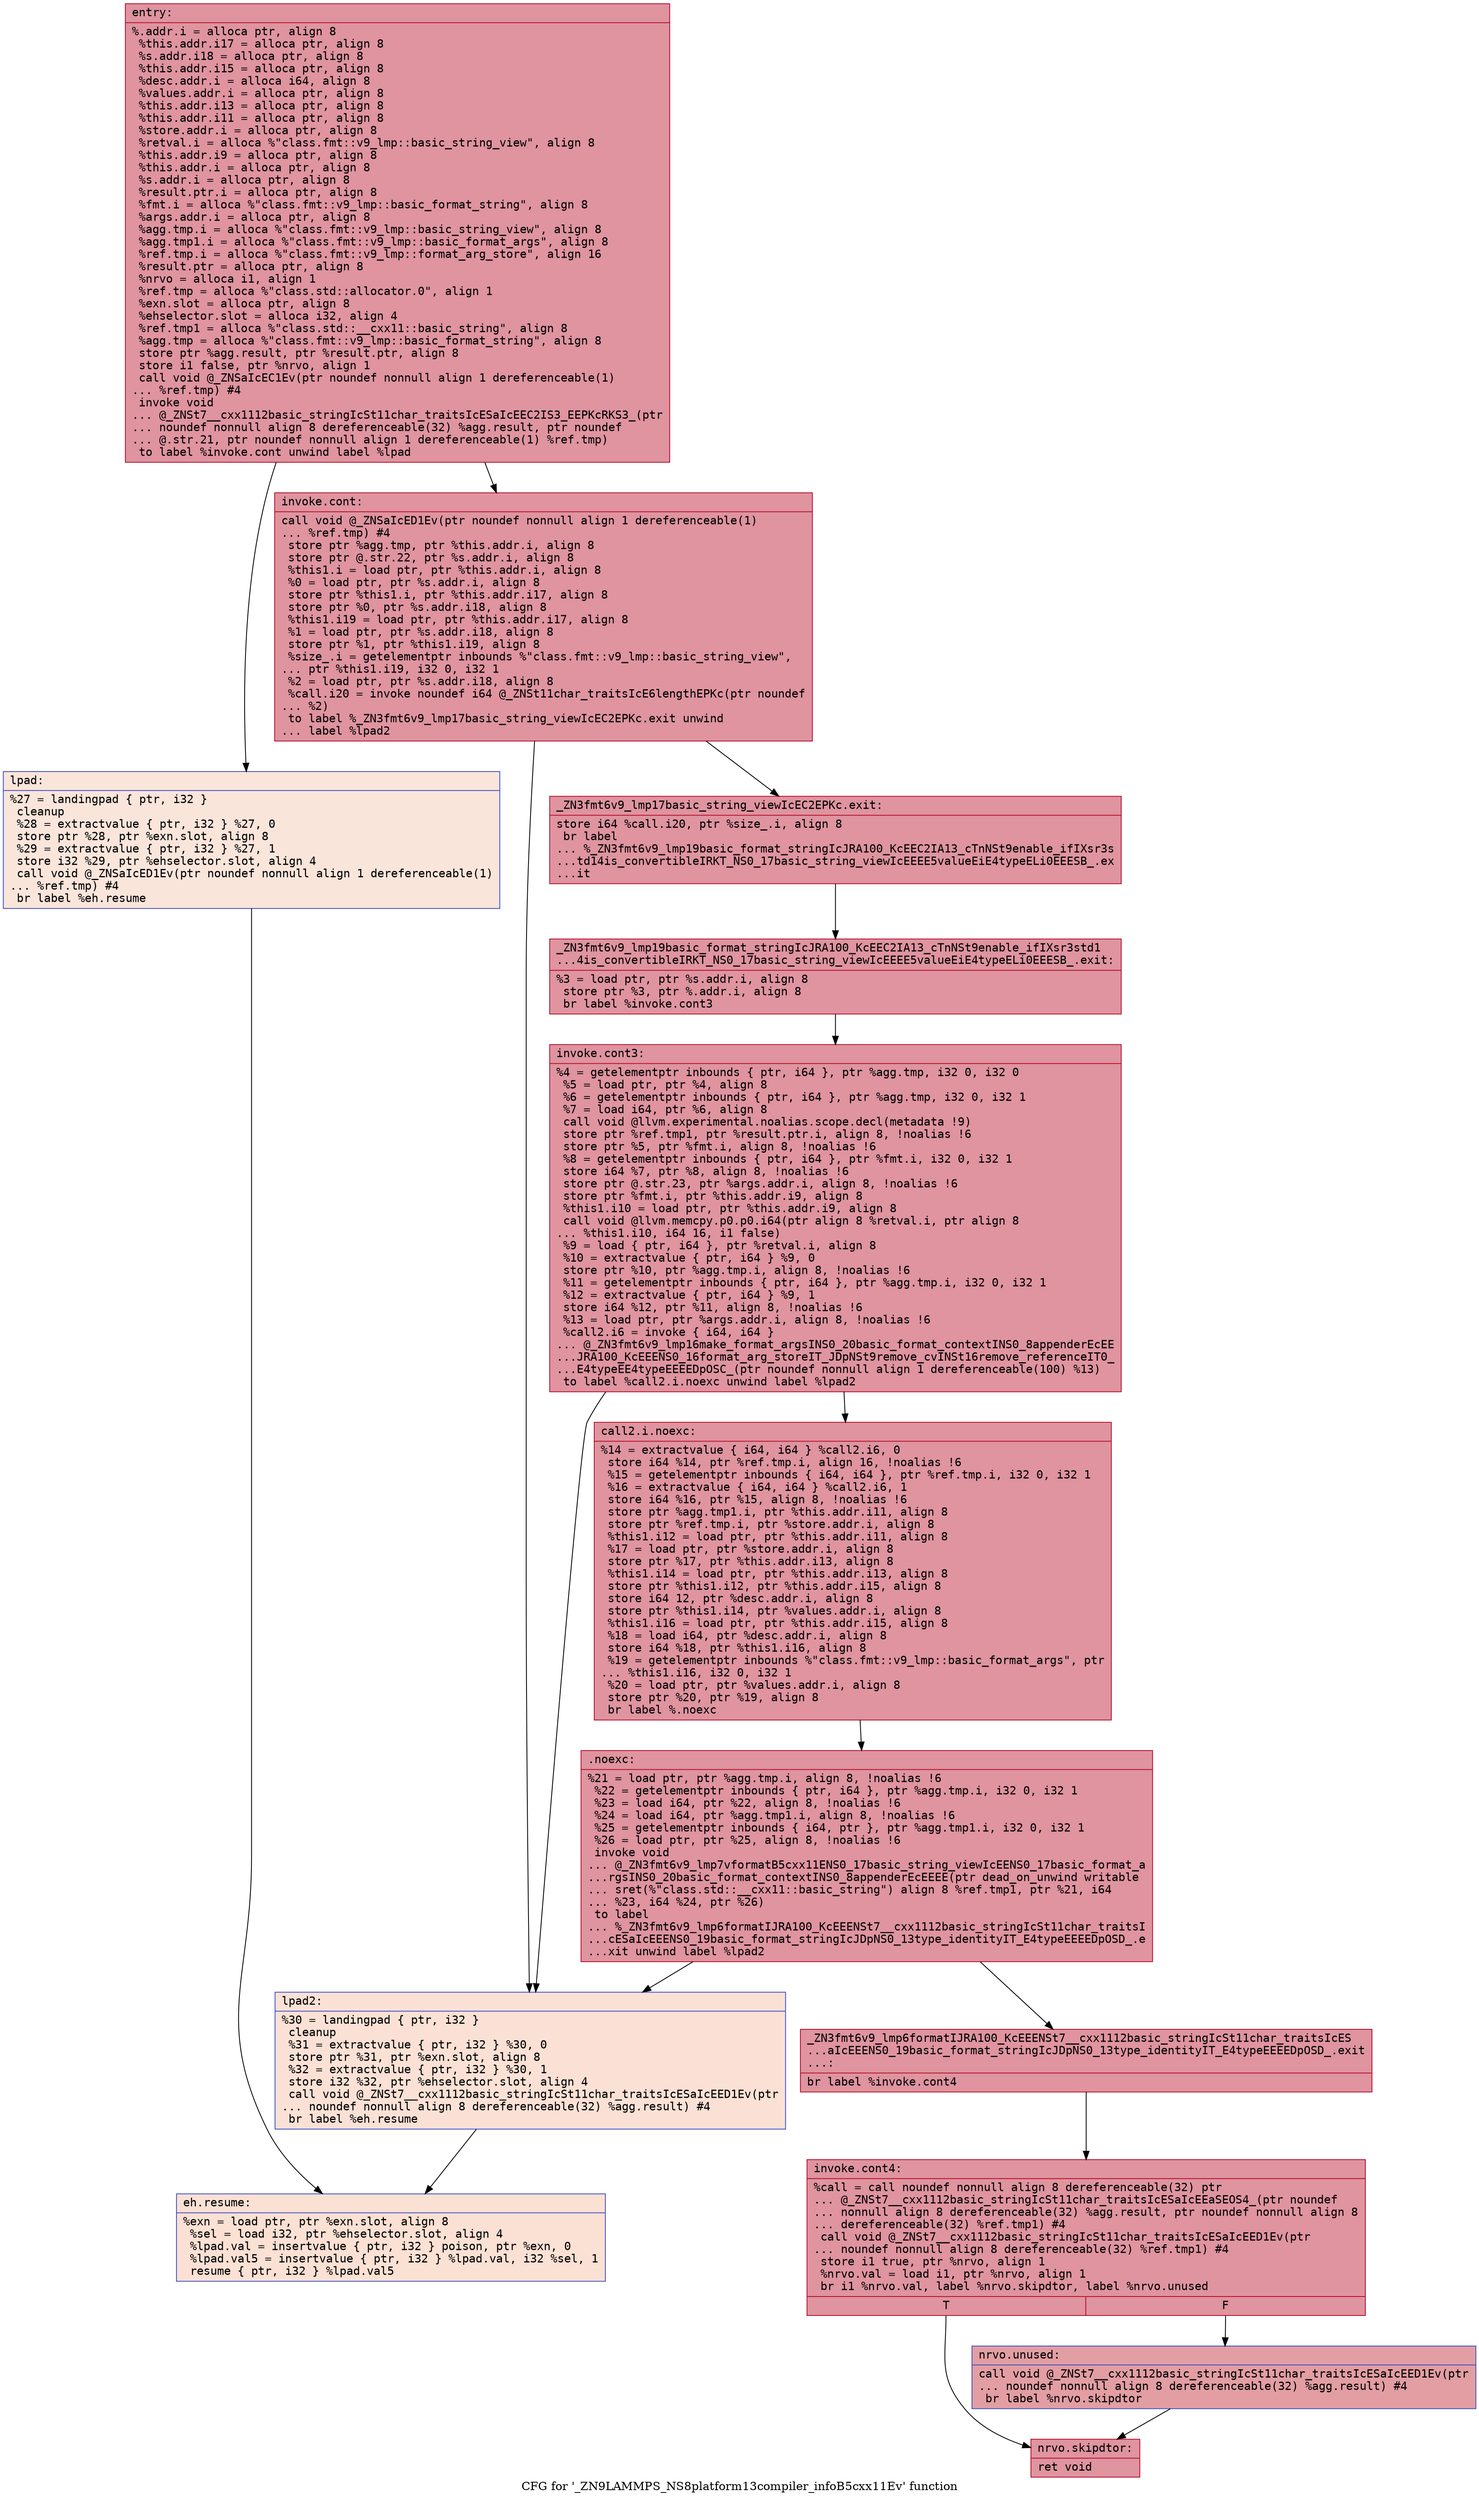digraph "CFG for '_ZN9LAMMPS_NS8platform13compiler_infoB5cxx11Ev' function" {
	label="CFG for '_ZN9LAMMPS_NS8platform13compiler_infoB5cxx11Ev' function";

	Node0x5651cd7a2b90 [shape=record,color="#b70d28ff", style=filled, fillcolor="#b70d2870" fontname="Courier",label="{entry:\l|  %.addr.i = alloca ptr, align 8\l  %this.addr.i17 = alloca ptr, align 8\l  %s.addr.i18 = alloca ptr, align 8\l  %this.addr.i15 = alloca ptr, align 8\l  %desc.addr.i = alloca i64, align 8\l  %values.addr.i = alloca ptr, align 8\l  %this.addr.i13 = alloca ptr, align 8\l  %this.addr.i11 = alloca ptr, align 8\l  %store.addr.i = alloca ptr, align 8\l  %retval.i = alloca %\"class.fmt::v9_lmp::basic_string_view\", align 8\l  %this.addr.i9 = alloca ptr, align 8\l  %this.addr.i = alloca ptr, align 8\l  %s.addr.i = alloca ptr, align 8\l  %result.ptr.i = alloca ptr, align 8\l  %fmt.i = alloca %\"class.fmt::v9_lmp::basic_format_string\", align 8\l  %args.addr.i = alloca ptr, align 8\l  %agg.tmp.i = alloca %\"class.fmt::v9_lmp::basic_string_view\", align 8\l  %agg.tmp1.i = alloca %\"class.fmt::v9_lmp::basic_format_args\", align 8\l  %ref.tmp.i = alloca %\"class.fmt::v9_lmp::format_arg_store\", align 16\l  %result.ptr = alloca ptr, align 8\l  %nrvo = alloca i1, align 1\l  %ref.tmp = alloca %\"class.std::allocator.0\", align 1\l  %exn.slot = alloca ptr, align 8\l  %ehselector.slot = alloca i32, align 4\l  %ref.tmp1 = alloca %\"class.std::__cxx11::basic_string\", align 8\l  %agg.tmp = alloca %\"class.fmt::v9_lmp::basic_format_string\", align 8\l  store ptr %agg.result, ptr %result.ptr, align 8\l  store i1 false, ptr %nrvo, align 1\l  call void @_ZNSaIcEC1Ev(ptr noundef nonnull align 1 dereferenceable(1)\l... %ref.tmp) #4\l  invoke void\l... @_ZNSt7__cxx1112basic_stringIcSt11char_traitsIcESaIcEEC2IS3_EEPKcRKS3_(ptr\l... noundef nonnull align 8 dereferenceable(32) %agg.result, ptr noundef\l... @.str.21, ptr noundef nonnull align 1 dereferenceable(1) %ref.tmp)\l          to label %invoke.cont unwind label %lpad\l}"];
	Node0x5651cd7a2b90 -> Node0x5651cd7a4330[tooltip="entry -> invoke.cont\nProbability 100.00%" ];
	Node0x5651cd7a2b90 -> Node0x5651cd7a43b0[tooltip="entry -> lpad\nProbability 0.00%" ];
	Node0x5651cd7a4330 [shape=record,color="#b70d28ff", style=filled, fillcolor="#b70d2870" fontname="Courier",label="{invoke.cont:\l|  call void @_ZNSaIcED1Ev(ptr noundef nonnull align 1 dereferenceable(1)\l... %ref.tmp) #4\l  store ptr %agg.tmp, ptr %this.addr.i, align 8\l  store ptr @.str.22, ptr %s.addr.i, align 8\l  %this1.i = load ptr, ptr %this.addr.i, align 8\l  %0 = load ptr, ptr %s.addr.i, align 8\l  store ptr %this1.i, ptr %this.addr.i17, align 8\l  store ptr %0, ptr %s.addr.i18, align 8\l  %this1.i19 = load ptr, ptr %this.addr.i17, align 8\l  %1 = load ptr, ptr %s.addr.i18, align 8\l  store ptr %1, ptr %this1.i19, align 8\l  %size_.i = getelementptr inbounds %\"class.fmt::v9_lmp::basic_string_view\",\l... ptr %this1.i19, i32 0, i32 1\l  %2 = load ptr, ptr %s.addr.i18, align 8\l  %call.i20 = invoke noundef i64 @_ZNSt11char_traitsIcE6lengthEPKc(ptr noundef\l... %2)\l          to label %_ZN3fmt6v9_lmp17basic_string_viewIcEC2EPKc.exit unwind\l... label %lpad2\l}"];
	Node0x5651cd7a4330 -> Node0x5651cd7a4d30[tooltip="invoke.cont -> _ZN3fmt6v9_lmp17basic_string_viewIcEC2EPKc.exit\nProbability 100.00%" ];
	Node0x5651cd7a4330 -> Node0x5651cd7a4e10[tooltip="invoke.cont -> lpad2\nProbability 0.00%" ];
	Node0x5651cd7a4d30 [shape=record,color="#b70d28ff", style=filled, fillcolor="#b70d2870" fontname="Courier",label="{_ZN3fmt6v9_lmp17basic_string_viewIcEC2EPKc.exit:\l|  store i64 %call.i20, ptr %size_.i, align 8\l  br label\l... %_ZN3fmt6v9_lmp19basic_format_stringIcJRA100_KcEEC2IA13_cTnNSt9enable_ifIXsr3s\l...td14is_convertibleIRKT_NS0_17basic_string_viewIcEEEE5valueEiE4typeELi0EEESB_.ex\l...it\l}"];
	Node0x5651cd7a4d30 -> Node0x5651cd7a50b0[tooltip="_ZN3fmt6v9_lmp17basic_string_viewIcEC2EPKc.exit -> _ZN3fmt6v9_lmp19basic_format_stringIcJRA100_KcEEC2IA13_cTnNSt9enable_ifIXsr3std14is_convertibleIRKT_NS0_17basic_string_viewIcEEEE5valueEiE4typeELi0EEESB_.exit\nProbability 100.00%" ];
	Node0x5651cd7a50b0 [shape=record,color="#b70d28ff", style=filled, fillcolor="#b70d2870" fontname="Courier",label="{_ZN3fmt6v9_lmp19basic_format_stringIcJRA100_KcEEC2IA13_cTnNSt9enable_ifIXsr3std1\l...4is_convertibleIRKT_NS0_17basic_string_viewIcEEEE5valueEiE4typeELi0EEESB_.exit:\l|  %3 = load ptr, ptr %s.addr.i, align 8\l  store ptr %3, ptr %.addr.i, align 8\l  br label %invoke.cont3\l}"];
	Node0x5651cd7a50b0 -> Node0x5651cd7a54b0[tooltip="_ZN3fmt6v9_lmp19basic_format_stringIcJRA100_KcEEC2IA13_cTnNSt9enable_ifIXsr3std14is_convertibleIRKT_NS0_17basic_string_viewIcEEEE5valueEiE4typeELi0EEESB_.exit -> invoke.cont3\nProbability 100.00%" ];
	Node0x5651cd7a54b0 [shape=record,color="#b70d28ff", style=filled, fillcolor="#b70d2870" fontname="Courier",label="{invoke.cont3:\l|  %4 = getelementptr inbounds \{ ptr, i64 \}, ptr %agg.tmp, i32 0, i32 0\l  %5 = load ptr, ptr %4, align 8\l  %6 = getelementptr inbounds \{ ptr, i64 \}, ptr %agg.tmp, i32 0, i32 1\l  %7 = load i64, ptr %6, align 8\l  call void @llvm.experimental.noalias.scope.decl(metadata !9)\l  store ptr %ref.tmp1, ptr %result.ptr.i, align 8, !noalias !6\l  store ptr %5, ptr %fmt.i, align 8, !noalias !6\l  %8 = getelementptr inbounds \{ ptr, i64 \}, ptr %fmt.i, i32 0, i32 1\l  store i64 %7, ptr %8, align 8, !noalias !6\l  store ptr @.str.23, ptr %args.addr.i, align 8, !noalias !6\l  store ptr %fmt.i, ptr %this.addr.i9, align 8\l  %this1.i10 = load ptr, ptr %this.addr.i9, align 8\l  call void @llvm.memcpy.p0.p0.i64(ptr align 8 %retval.i, ptr align 8\l... %this1.i10, i64 16, i1 false)\l  %9 = load \{ ptr, i64 \}, ptr %retval.i, align 8\l  %10 = extractvalue \{ ptr, i64 \} %9, 0\l  store ptr %10, ptr %agg.tmp.i, align 8, !noalias !6\l  %11 = getelementptr inbounds \{ ptr, i64 \}, ptr %agg.tmp.i, i32 0, i32 1\l  %12 = extractvalue \{ ptr, i64 \} %9, 1\l  store i64 %12, ptr %11, align 8, !noalias !6\l  %13 = load ptr, ptr %args.addr.i, align 8, !noalias !6\l  %call2.i6 = invoke \{ i64, i64 \}\l... @_ZN3fmt6v9_lmp16make_format_argsINS0_20basic_format_contextINS0_8appenderEcEE\l...JRA100_KcEEENS0_16format_arg_storeIT_JDpNSt9remove_cvINSt16remove_referenceIT0_\l...E4typeEE4typeEEEEDpOSC_(ptr noundef nonnull align 1 dereferenceable(100) %13)\l          to label %call2.i.noexc unwind label %lpad2\l}"];
	Node0x5651cd7a54b0 -> Node0x5651cd78a330[tooltip="invoke.cont3 -> call2.i.noexc\nProbability 100.00%" ];
	Node0x5651cd7a54b0 -> Node0x5651cd7a4e10[tooltip="invoke.cont3 -> lpad2\nProbability 0.00%" ];
	Node0x5651cd78a330 [shape=record,color="#b70d28ff", style=filled, fillcolor="#b70d2870" fontname="Courier",label="{call2.i.noexc:\l|  %14 = extractvalue \{ i64, i64 \} %call2.i6, 0\l  store i64 %14, ptr %ref.tmp.i, align 16, !noalias !6\l  %15 = getelementptr inbounds \{ i64, i64 \}, ptr %ref.tmp.i, i32 0, i32 1\l  %16 = extractvalue \{ i64, i64 \} %call2.i6, 1\l  store i64 %16, ptr %15, align 8, !noalias !6\l  store ptr %agg.tmp1.i, ptr %this.addr.i11, align 8\l  store ptr %ref.tmp.i, ptr %store.addr.i, align 8\l  %this1.i12 = load ptr, ptr %this.addr.i11, align 8\l  %17 = load ptr, ptr %store.addr.i, align 8\l  store ptr %17, ptr %this.addr.i13, align 8\l  %this1.i14 = load ptr, ptr %this.addr.i13, align 8\l  store ptr %this1.i12, ptr %this.addr.i15, align 8\l  store i64 12, ptr %desc.addr.i, align 8\l  store ptr %this1.i14, ptr %values.addr.i, align 8\l  %this1.i16 = load ptr, ptr %this.addr.i15, align 8\l  %18 = load i64, ptr %desc.addr.i, align 8\l  store i64 %18, ptr %this1.i16, align 8\l  %19 = getelementptr inbounds %\"class.fmt::v9_lmp::basic_format_args\", ptr\l... %this1.i16, i32 0, i32 1\l  %20 = load ptr, ptr %values.addr.i, align 8\l  store ptr %20, ptr %19, align 8\l  br label %.noexc\l}"];
	Node0x5651cd78a330 -> Node0x5651cd77b550[tooltip="call2.i.noexc -> .noexc\nProbability 100.00%" ];
	Node0x5651cd77b550 [shape=record,color="#b70d28ff", style=filled, fillcolor="#b70d2870" fontname="Courier",label="{.noexc:\l|  %21 = load ptr, ptr %agg.tmp.i, align 8, !noalias !6\l  %22 = getelementptr inbounds \{ ptr, i64 \}, ptr %agg.tmp.i, i32 0, i32 1\l  %23 = load i64, ptr %22, align 8, !noalias !6\l  %24 = load i64, ptr %agg.tmp1.i, align 8, !noalias !6\l  %25 = getelementptr inbounds \{ i64, ptr \}, ptr %agg.tmp1.i, i32 0, i32 1\l  %26 = load ptr, ptr %25, align 8, !noalias !6\l  invoke void\l... @_ZN3fmt6v9_lmp7vformatB5cxx11ENS0_17basic_string_viewIcEENS0_17basic_format_a\l...rgsINS0_20basic_format_contextINS0_8appenderEcEEEE(ptr dead_on_unwind writable\l... sret(%\"class.std::__cxx11::basic_string\") align 8 %ref.tmp1, ptr %21, i64\l... %23, i64 %24, ptr %26)\l          to label\l... %_ZN3fmt6v9_lmp6formatIJRA100_KcEEENSt7__cxx1112basic_stringIcSt11char_traitsI\l...cESaIcEEENS0_19basic_format_stringIcJDpNS0_13type_identityIT_E4typeEEEEDpOSD_.e\l...xit unwind label %lpad2\l}"];
	Node0x5651cd77b550 -> Node0x5651cd77ba20[tooltip=".noexc -> _ZN3fmt6v9_lmp6formatIJRA100_KcEEENSt7__cxx1112basic_stringIcSt11char_traitsIcESaIcEEENS0_19basic_format_stringIcJDpNS0_13type_identityIT_E4typeEEEEDpOSD_.exit\nProbability 100.00%" ];
	Node0x5651cd77b550 -> Node0x5651cd7a4e10[tooltip=".noexc -> lpad2\nProbability 0.00%" ];
	Node0x5651cd77ba20 [shape=record,color="#b70d28ff", style=filled, fillcolor="#b70d2870" fontname="Courier",label="{_ZN3fmt6v9_lmp6formatIJRA100_KcEEENSt7__cxx1112basic_stringIcSt11char_traitsIcES\l...aIcEEENS0_19basic_format_stringIcJDpNS0_13type_identityIT_E4typeEEEEDpOSD_.exit\l...:\l|  br label %invoke.cont4\l}"];
	Node0x5651cd77ba20 -> Node0x5651cd77bec0[tooltip="_ZN3fmt6v9_lmp6formatIJRA100_KcEEENSt7__cxx1112basic_stringIcSt11char_traitsIcESaIcEEENS0_19basic_format_stringIcJDpNS0_13type_identityIT_E4typeEEEEDpOSD_.exit -> invoke.cont4\nProbability 100.00%" ];
	Node0x5651cd77bec0 [shape=record,color="#b70d28ff", style=filled, fillcolor="#b70d2870" fontname="Courier",label="{invoke.cont4:\l|  %call = call noundef nonnull align 8 dereferenceable(32) ptr\l... @_ZNSt7__cxx1112basic_stringIcSt11char_traitsIcESaIcEEaSEOS4_(ptr noundef\l... nonnull align 8 dereferenceable(32) %agg.result, ptr noundef nonnull align 8\l... dereferenceable(32) %ref.tmp1) #4\l  call void @_ZNSt7__cxx1112basic_stringIcSt11char_traitsIcESaIcEED1Ev(ptr\l... noundef nonnull align 8 dereferenceable(32) %ref.tmp1) #4\l  store i1 true, ptr %nrvo, align 1\l  %nrvo.val = load i1, ptr %nrvo, align 1\l  br i1 %nrvo.val, label %nrvo.skipdtor, label %nrvo.unused\l|{<s0>T|<s1>F}}"];
	Node0x5651cd77bec0:s0 -> Node0x5651cd77bf80[tooltip="invoke.cont4 -> nrvo.skipdtor\nProbability 50.00%" ];
	Node0x5651cd77bec0:s1 -> Node0x5651cd7a3d80[tooltip="invoke.cont4 -> nrvo.unused\nProbability 50.00%" ];
	Node0x5651cd7a43b0 [shape=record,color="#3d50c3ff", style=filled, fillcolor="#f4c5ad70" fontname="Courier",label="{lpad:\l|  %27 = landingpad \{ ptr, i32 \}\l          cleanup\l  %28 = extractvalue \{ ptr, i32 \} %27, 0\l  store ptr %28, ptr %exn.slot, align 8\l  %29 = extractvalue \{ ptr, i32 \} %27, 1\l  store i32 %29, ptr %ehselector.slot, align 4\l  call void @_ZNSaIcED1Ev(ptr noundef nonnull align 1 dereferenceable(1)\l... %ref.tmp) #4\l  br label %eh.resume\l}"];
	Node0x5651cd7a43b0 -> Node0x5651cd77cbd0[tooltip="lpad -> eh.resume\nProbability 100.00%" ];
	Node0x5651cd7a4e10 [shape=record,color="#3d50c3ff", style=filled, fillcolor="#f7bca170" fontname="Courier",label="{lpad2:\l|  %30 = landingpad \{ ptr, i32 \}\l          cleanup\l  %31 = extractvalue \{ ptr, i32 \} %30, 0\l  store ptr %31, ptr %exn.slot, align 8\l  %32 = extractvalue \{ ptr, i32 \} %30, 1\l  store i32 %32, ptr %ehselector.slot, align 4\l  call void @_ZNSt7__cxx1112basic_stringIcSt11char_traitsIcESaIcEED1Ev(ptr\l... noundef nonnull align 8 dereferenceable(32) %agg.result) #4\l  br label %eh.resume\l}"];
	Node0x5651cd7a4e10 -> Node0x5651cd77cbd0[tooltip="lpad2 -> eh.resume\nProbability 100.00%" ];
	Node0x5651cd7a3d80 [shape=record,color="#3d50c3ff", style=filled, fillcolor="#be242e70" fontname="Courier",label="{nrvo.unused:\l|  call void @_ZNSt7__cxx1112basic_stringIcSt11char_traitsIcESaIcEED1Ev(ptr\l... noundef nonnull align 8 dereferenceable(32) %agg.result) #4\l  br label %nrvo.skipdtor\l}"];
	Node0x5651cd7a3d80 -> Node0x5651cd77bf80[tooltip="nrvo.unused -> nrvo.skipdtor\nProbability 100.00%" ];
	Node0x5651cd77bf80 [shape=record,color="#b70d28ff", style=filled, fillcolor="#b70d2870" fontname="Courier",label="{nrvo.skipdtor:\l|  ret void\l}"];
	Node0x5651cd77cbd0 [shape=record,color="#3d50c3ff", style=filled, fillcolor="#f7b99e70" fontname="Courier",label="{eh.resume:\l|  %exn = load ptr, ptr %exn.slot, align 8\l  %sel = load i32, ptr %ehselector.slot, align 4\l  %lpad.val = insertvalue \{ ptr, i32 \} poison, ptr %exn, 0\l  %lpad.val5 = insertvalue \{ ptr, i32 \} %lpad.val, i32 %sel, 1\l  resume \{ ptr, i32 \} %lpad.val5\l}"];
}
